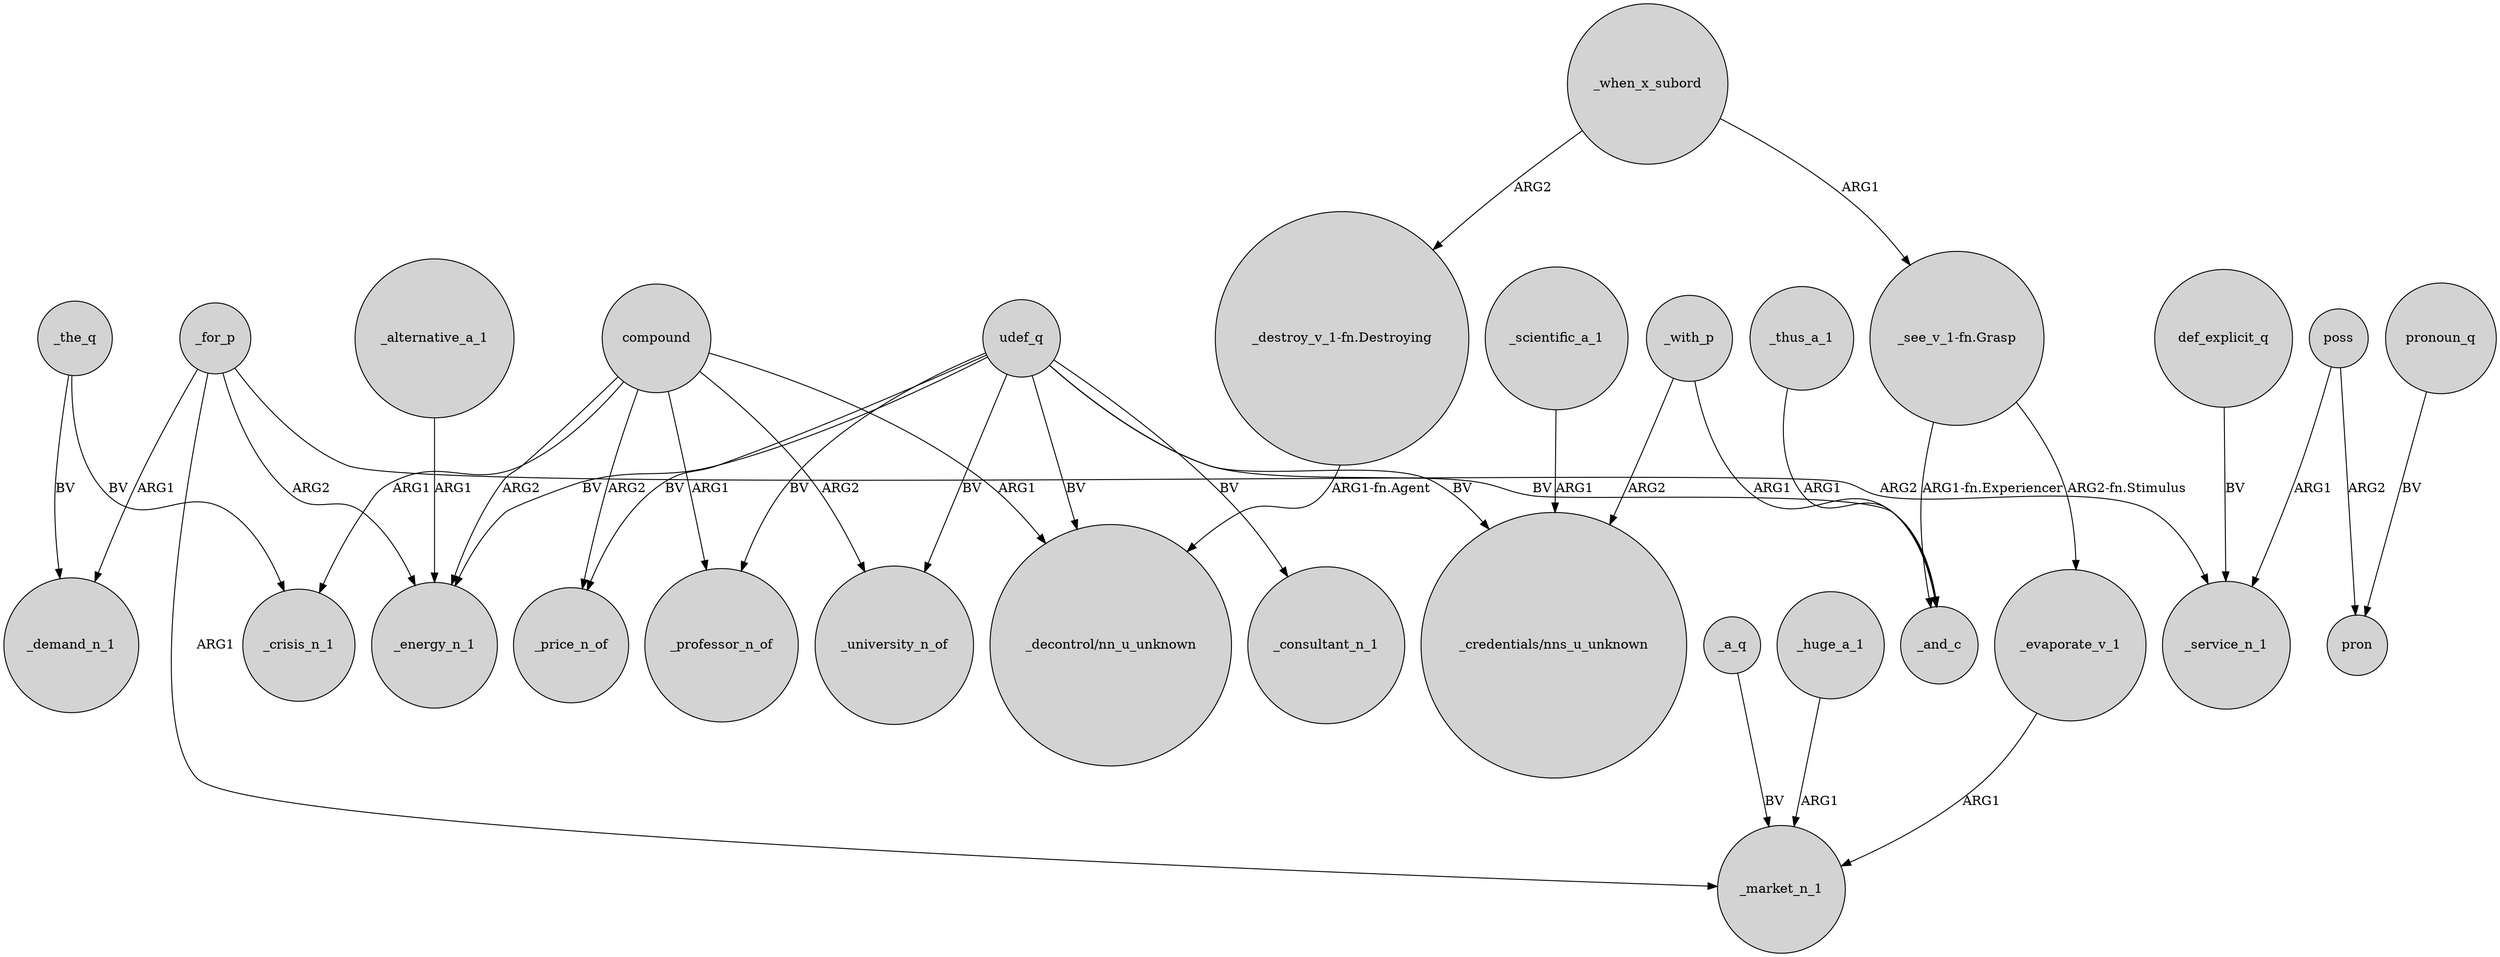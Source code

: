 digraph {
	node [shape=circle style=filled]
	_the_q -> _demand_n_1 [label=BV]
	udef_q -> _energy_n_1 [label=BV]
	compound -> _price_n_of [label=ARG2]
	udef_q -> _price_n_of [label=BV]
	udef_q -> _professor_n_of [label=BV]
	poss -> pron [label=ARG2]
	compound -> _crisis_n_1 [label=ARG1]
	compound -> "_decontrol/nn_u_unknown" [label=ARG1]
	poss -> _service_n_1 [label=ARG1]
	udef_q -> "_decontrol/nn_u_unknown" [label=BV]
	_the_q -> _crisis_n_1 [label=BV]
	_scientific_a_1 -> "_credentials/nns_u_unknown" [label=ARG1]
	_for_p -> _market_n_1 [label=ARG1]
	compound -> _professor_n_of [label=ARG1]
	udef_q -> _university_n_of [label=BV]
	_with_p -> "_credentials/nns_u_unknown" [label=ARG2]
	compound -> _energy_n_1 [label=ARG2]
	_thus_a_1 -> _and_c [label=ARG1]
	pronoun_q -> pron [label=BV]
	_evaporate_v_1 -> _market_n_1 [label=ARG1]
	compound -> _university_n_of [label=ARG2]
	_for_p -> _demand_n_1 [label=ARG1]
	_for_p -> _service_n_1 [label=ARG2]
	_when_x_subord -> "_see_v_1-fn.Grasp" [label=ARG1]
	_when_x_subord -> "_destroy_v_1-fn.Destroying" [label=ARG2]
	udef_q -> "_credentials/nns_u_unknown" [label=BV]
	udef_q -> _consultant_n_1 [label=BV]
	_a_q -> _market_n_1 [label=BV]
	_alternative_a_1 -> _energy_n_1 [label=ARG1]
	_huge_a_1 -> _market_n_1 [label=ARG1]
	"_see_v_1-fn.Grasp" -> _and_c [label="ARG1-fn.Experiencer"]
	"_see_v_1-fn.Grasp" -> _evaporate_v_1 [label="ARG2-fn.Stimulus"]
	def_explicit_q -> _service_n_1 [label=BV]
	_with_p -> _and_c [label=ARG1]
	udef_q -> _and_c [label=BV]
	"_destroy_v_1-fn.Destroying" -> "_decontrol/nn_u_unknown" [label="ARG1-fn.Agent"]
	_for_p -> _energy_n_1 [label=ARG2]
}
